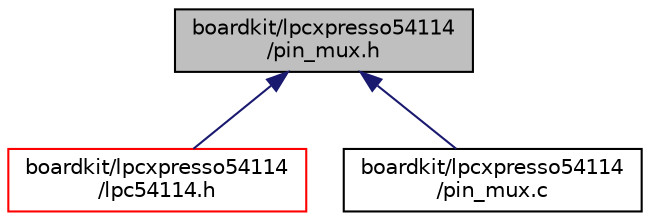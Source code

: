 digraph "boardkit/lpcxpresso54114/pin_mux.h"
{
  edge [fontname="Helvetica",fontsize="10",labelfontname="Helvetica",labelfontsize="10"];
  node [fontname="Helvetica",fontsize="10",shape=record];
  Node1 [label="boardkit/lpcxpresso54114\l/pin_mux.h",height=0.2,width=0.4,color="black", fillcolor="grey75", style="filled", fontcolor="black"];
  Node1 -> Node2 [dir="back",color="midnightblue",fontsize="10",style="solid",fontname="Helvetica"];
  Node2 [label="boardkit/lpcxpresso54114\l/lpc54114.h",height=0.2,width=0.4,color="red", fillcolor="white", style="filled",URL="$lpc54114_8h.html",tooltip="The lpc54114.h file defines GPIO pin mappings for LPCXpresso54114 board. "];
  Node1 -> Node5 [dir="back",color="midnightblue",fontsize="10",style="solid",fontname="Helvetica"];
  Node5 [label="boardkit/lpcxpresso54114\l/pin_mux.c",height=0.2,width=0.4,color="black", fillcolor="white", style="filled",URL="$lpcxpresso54114_2pin__mux_8c.html"];
}
